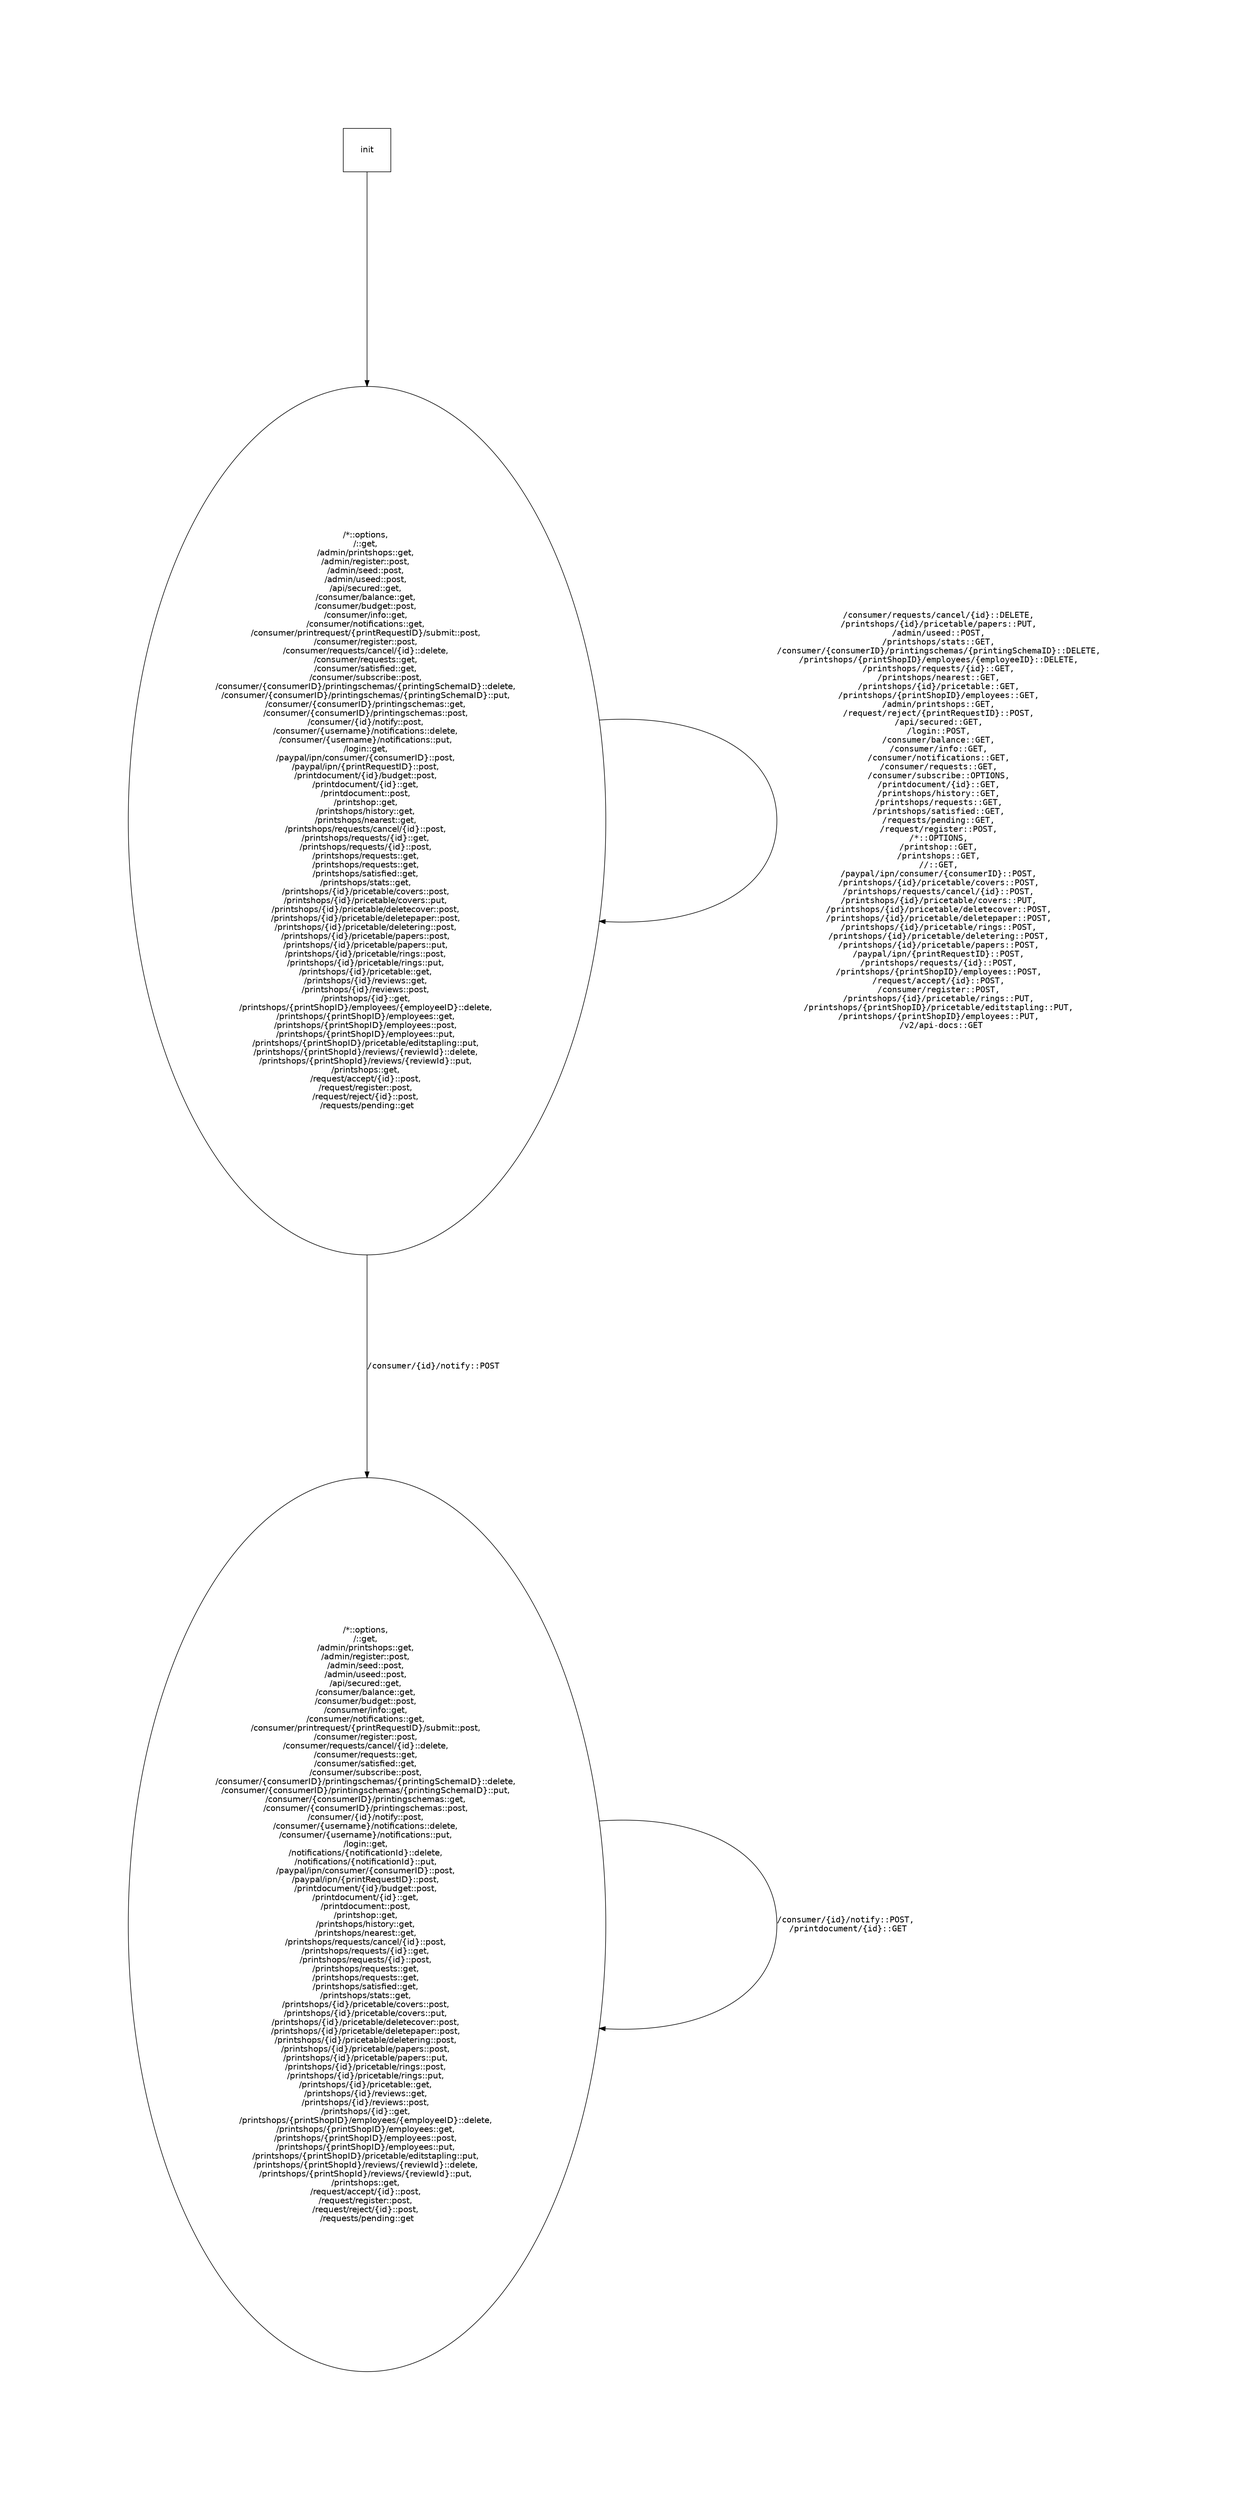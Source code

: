 digraph {
beautify=true
graph [pad="3", nodesep="4", ranksep="5"]
node [ margin=0.4 fontname=Helvetica ]
edge [fontname=Courier fontsize=14]
init [shape=box]init -> "/*::options, \n/::get, \n/admin/printshops::get, \n/admin/register::post, \n/admin/seed::post, \n/admin/useed::post, \n/api/secured::get, \n/consumer/balance::get, \n/consumer/budget::post, \n/consumer/info::get, \n/consumer/notifications::get, \n/consumer/printrequest/{printRequestID}/submit::post, \n/consumer/register::post, \n/consumer/requests/cancel/{id}::delete, \n/consumer/requests::get, \n/consumer/satisfied::get, \n/consumer/subscribe::post, \n/consumer/{consumerID}/printingschemas/{printingSchemaID}::delete, \n/consumer/{consumerID}/printingschemas/{printingSchemaID}::put, \n/consumer/{consumerID}/printingschemas::get, \n/consumer/{consumerID}/printingschemas::post, \n/consumer/{id}/notify::post, \n/consumer/{username}/notifications::delete, \n/consumer/{username}/notifications::put, \n/login::get, \n/paypal/ipn/consumer/{consumerID}::post, \n/paypal/ipn/{printRequestID}::post, \n/printdocument/{id}/budget::post, \n/printdocument/{id}::get, \n/printdocument::post, \n/printshop::get, \n/printshops/history::get, \n/printshops/nearest::get, \n/printshops/requests/cancel/{id}::post, \n/printshops/requests/{id}::get, \n/printshops/requests/{id}::post, \n/printshops/requests::get, \n/printshops/requests::get, \n/printshops/satisfied::get, \n/printshops/stats::get, \n/printshops/{id}/pricetable/covers::post, \n/printshops/{id}/pricetable/covers::put, \n/printshops/{id}/pricetable/deletecover::post, \n/printshops/{id}/pricetable/deletepaper::post, \n/printshops/{id}/pricetable/deletering::post, \n/printshops/{id}/pricetable/papers::post, \n/printshops/{id}/pricetable/papers::put, \n/printshops/{id}/pricetable/rings::post, \n/printshops/{id}/pricetable/rings::put, \n/printshops/{id}/pricetable::get, \n/printshops/{id}/reviews::get, \n/printshops/{id}/reviews::post, \n/printshops/{id}::get, \n/printshops/{printShopID}/employees/{employeeID}::delete, \n/printshops/{printShopID}/employees::get, \n/printshops/{printShopID}/employees::post, \n/printshops/{printShopID}/employees::put, \n/printshops/{printShopID}/pricetable/editstapling::put, \n/printshops/{printShopId}/reviews/{reviewId}::delete, \n/printshops/{printShopId}/reviews/{reviewId}::put, \n/printshops::get, \n/request/accept/{id}::post, \n/request/register::post, \n/request/reject/{id}::post, \n/requests/pending::get"
"/*::options, \n/::get, \n/admin/printshops::get, \n/admin/register::post, \n/admin/seed::post, \n/admin/useed::post, \n/api/secured::get, \n/consumer/balance::get, \n/consumer/budget::post, \n/consumer/info::get, \n/consumer/notifications::get, \n/consumer/printrequest/{printRequestID}/submit::post, \n/consumer/register::post, \n/consumer/requests/cancel/{id}::delete, \n/consumer/requests::get, \n/consumer/satisfied::get, \n/consumer/subscribe::post, \n/consumer/{consumerID}/printingschemas/{printingSchemaID}::delete, \n/consumer/{consumerID}/printingschemas/{printingSchemaID}::put, \n/consumer/{consumerID}/printingschemas::get, \n/consumer/{consumerID}/printingschemas::post, \n/consumer/{id}/notify::post, \n/consumer/{username}/notifications::delete, \n/consumer/{username}/notifications::put, \n/login::get, \n/paypal/ipn/consumer/{consumerID}::post, \n/paypal/ipn/{printRequestID}::post, \n/printdocument/{id}/budget::post, \n/printdocument/{id}::get, \n/printdocument::post, \n/printshop::get, \n/printshops/history::get, \n/printshops/nearest::get, \n/printshops/requests/cancel/{id}::post, \n/printshops/requests/{id}::get, \n/printshops/requests/{id}::post, \n/printshops/requests::get, \n/printshops/requests::get, \n/printshops/satisfied::get, \n/printshops/stats::get, \n/printshops/{id}/pricetable/covers::post, \n/printshops/{id}/pricetable/covers::put, \n/printshops/{id}/pricetable/deletecover::post, \n/printshops/{id}/pricetable/deletepaper::post, \n/printshops/{id}/pricetable/deletering::post, \n/printshops/{id}/pricetable/papers::post, \n/printshops/{id}/pricetable/papers::put, \n/printshops/{id}/pricetable/rings::post, \n/printshops/{id}/pricetable/rings::put, \n/printshops/{id}/pricetable::get, \n/printshops/{id}/reviews::get, \n/printshops/{id}/reviews::post, \n/printshops/{id}::get, \n/printshops/{printShopID}/employees/{employeeID}::delete, \n/printshops/{printShopID}/employees::get, \n/printshops/{printShopID}/employees::post, \n/printshops/{printShopID}/employees::put, \n/printshops/{printShopID}/pricetable/editstapling::put, \n/printshops/{printShopId}/reviews/{reviewId}::delete, \n/printshops/{printShopId}/reviews/{reviewId}::put, \n/printshops::get, \n/request/accept/{id}::post, \n/request/register::post, \n/request/reject/{id}::post, \n/requests/pending::get" -> "/*::options, \n/::get, \n/admin/printshops::get, \n/admin/register::post, \n/admin/seed::post, \n/admin/useed::post, \n/api/secured::get, \n/consumer/balance::get, \n/consumer/budget::post, \n/consumer/info::get, \n/consumer/notifications::get, \n/consumer/printrequest/{printRequestID}/submit::post, \n/consumer/register::post, \n/consumer/requests/cancel/{id}::delete, \n/consumer/requests::get, \n/consumer/satisfied::get, \n/consumer/subscribe::post, \n/consumer/{consumerID}/printingschemas/{printingSchemaID}::delete, \n/consumer/{consumerID}/printingschemas/{printingSchemaID}::put, \n/consumer/{consumerID}/printingschemas::get, \n/consumer/{consumerID}/printingschemas::post, \n/consumer/{id}/notify::post, \n/consumer/{username}/notifications::delete, \n/consumer/{username}/notifications::put, \n/login::get, \n/paypal/ipn/consumer/{consumerID}::post, \n/paypal/ipn/{printRequestID}::post, \n/printdocument/{id}/budget::post, \n/printdocument/{id}::get, \n/printdocument::post, \n/printshop::get, \n/printshops/history::get, \n/printshops/nearest::get, \n/printshops/requests/cancel/{id}::post, \n/printshops/requests/{id}::get, \n/printshops/requests/{id}::post, \n/printshops/requests::get, \n/printshops/requests::get, \n/printshops/satisfied::get, \n/printshops/stats::get, \n/printshops/{id}/pricetable/covers::post, \n/printshops/{id}/pricetable/covers::put, \n/printshops/{id}/pricetable/deletecover::post, \n/printshops/{id}/pricetable/deletepaper::post, \n/printshops/{id}/pricetable/deletering::post, \n/printshops/{id}/pricetable/papers::post, \n/printshops/{id}/pricetable/papers::put, \n/printshops/{id}/pricetable/rings::post, \n/printshops/{id}/pricetable/rings::put, \n/printshops/{id}/pricetable::get, \n/printshops/{id}/reviews::get, \n/printshops/{id}/reviews::post, \n/printshops/{id}::get, \n/printshops/{printShopID}/employees/{employeeID}::delete, \n/printshops/{printShopID}/employees::get, \n/printshops/{printShopID}/employees::post, \n/printshops/{printShopID}/employees::put, \n/printshops/{printShopID}/pricetable/editstapling::put, \n/printshops/{printShopId}/reviews/{reviewId}::delete, \n/printshops/{printShopId}/reviews/{reviewId}::put, \n/printshops::get, \n/request/accept/{id}::post, \n/request/register::post, \n/request/reject/{id}::post, \n/requests/pending::get" [labeldistance="0.5" label="/consumer/requests/cancel/{id}::DELETE, \n/printshops/{id}/pricetable/papers::PUT, \n/admin/useed::POST, \n/printshops/stats::GET, \n/consumer/{consumerID}/printingschemas/{printingSchemaID}::DELETE, \n/printshops/{printShopID}/employees/{employeeID}::DELETE, \n/printshops/requests/{id}::GET, \n/printshops/nearest::GET, \n/printshops/{id}/pricetable::GET, \n/printshops/{printShopID}/employees::GET, \n/admin/printshops::GET, \n/request/reject/{printRequestID}::POST, \n/api/secured::GET, \n/login::POST, \n/consumer/balance::GET, \n/consumer/info::GET, \n/consumer/notifications::GET, \n/consumer/requests::GET, \n/consumer/subscribe::OPTIONS, \n/printdocument/{id}::GET, \n/printshops/history::GET, \n/printshops/requests::GET, \n/printshops/satisfied::GET, \n/requests/pending::GET, \n/request/register::POST, \n/*::OPTIONS, \n/printshop::GET, \n/printshops::GET, \n//::GET, \n/paypal/ipn/consumer/{consumerID}::POST, \n/printshops/{id}/pricetable/covers::POST, \n/printshops/requests/cancel/{id}::POST, \n/printshops/{id}/pricetable/covers::PUT, \n/printshops/{id}/pricetable/deletecover::POST, \n/printshops/{id}/pricetable/deletepaper::POST, \n/printshops/{id}/pricetable/rings::POST, \n/printshops/{id}/pricetable/deletering::POST, \n/printshops/{id}/pricetable/papers::POST, \n/paypal/ipn/{printRequestID}::POST, \n/printshops/requests/{id}::POST, \n/printshops/{printShopID}/employees::POST, \n/request/accept/{id}::POST, \n/consumer/register::POST, \n/printshops/{id}/pricetable/rings::PUT, \n/printshops/{printShopID}/pricetable/editstapling::PUT, \n/printshops/{printShopID}/employees::PUT, \n/v2/api-docs::GET"]
"/*::options, \n/::get, \n/admin/printshops::get, \n/admin/register::post, \n/admin/seed::post, \n/admin/useed::post, \n/api/secured::get, \n/consumer/balance::get, \n/consumer/budget::post, \n/consumer/info::get, \n/consumer/notifications::get, \n/consumer/printrequest/{printRequestID}/submit::post, \n/consumer/register::post, \n/consumer/requests/cancel/{id}::delete, \n/consumer/requests::get, \n/consumer/satisfied::get, \n/consumer/subscribe::post, \n/consumer/{consumerID}/printingschemas/{printingSchemaID}::delete, \n/consumer/{consumerID}/printingschemas/{printingSchemaID}::put, \n/consumer/{consumerID}/printingschemas::get, \n/consumer/{consumerID}/printingschemas::post, \n/consumer/{id}/notify::post, \n/consumer/{username}/notifications::delete, \n/consumer/{username}/notifications::put, \n/login::get, \n/paypal/ipn/consumer/{consumerID}::post, \n/paypal/ipn/{printRequestID}::post, \n/printdocument/{id}/budget::post, \n/printdocument/{id}::get, \n/printdocument::post, \n/printshop::get, \n/printshops/history::get, \n/printshops/nearest::get, \n/printshops/requests/cancel/{id}::post, \n/printshops/requests/{id}::get, \n/printshops/requests/{id}::post, \n/printshops/requests::get, \n/printshops/requests::get, \n/printshops/satisfied::get, \n/printshops/stats::get, \n/printshops/{id}/pricetable/covers::post, \n/printshops/{id}/pricetable/covers::put, \n/printshops/{id}/pricetable/deletecover::post, \n/printshops/{id}/pricetable/deletepaper::post, \n/printshops/{id}/pricetable/deletering::post, \n/printshops/{id}/pricetable/papers::post, \n/printshops/{id}/pricetable/papers::put, \n/printshops/{id}/pricetable/rings::post, \n/printshops/{id}/pricetable/rings::put, \n/printshops/{id}/pricetable::get, \n/printshops/{id}/reviews::get, \n/printshops/{id}/reviews::post, \n/printshops/{id}::get, \n/printshops/{printShopID}/employees/{employeeID}::delete, \n/printshops/{printShopID}/employees::get, \n/printshops/{printShopID}/employees::post, \n/printshops/{printShopID}/employees::put, \n/printshops/{printShopID}/pricetable/editstapling::put, \n/printshops/{printShopId}/reviews/{reviewId}::delete, \n/printshops/{printShopId}/reviews/{reviewId}::put, \n/printshops::get, \n/request/accept/{id}::post, \n/request/register::post, \n/request/reject/{id}::post, \n/requests/pending::get" -> "/*::options, \n/::get, \n/admin/printshops::get, \n/admin/register::post, \n/admin/seed::post, \n/admin/useed::post, \n/api/secured::get, \n/consumer/balance::get, \n/consumer/budget::post, \n/consumer/info::get, \n/consumer/notifications::get, \n/consumer/printrequest/{printRequestID}/submit::post, \n/consumer/register::post, \n/consumer/requests/cancel/{id}::delete, \n/consumer/requests::get, \n/consumer/satisfied::get, \n/consumer/subscribe::post, \n/consumer/{consumerID}/printingschemas/{printingSchemaID}::delete, \n/consumer/{consumerID}/printingschemas/{printingSchemaID}::put, \n/consumer/{consumerID}/printingschemas::get, \n/consumer/{consumerID}/printingschemas::post, \n/consumer/{id}/notify::post, \n/consumer/{username}/notifications::delete, \n/consumer/{username}/notifications::put, \n/login::get, \n/notifications/{notificationId}::delete, \n/notifications/{notificationId}::put, \n/paypal/ipn/consumer/{consumerID}::post, \n/paypal/ipn/{printRequestID}::post, \n/printdocument/{id}/budget::post, \n/printdocument/{id}::get, \n/printdocument::post, \n/printshop::get, \n/printshops/history::get, \n/printshops/nearest::get, \n/printshops/requests/cancel/{id}::post, \n/printshops/requests/{id}::get, \n/printshops/requests/{id}::post, \n/printshops/requests::get, \n/printshops/requests::get, \n/printshops/satisfied::get, \n/printshops/stats::get, \n/printshops/{id}/pricetable/covers::post, \n/printshops/{id}/pricetable/covers::put, \n/printshops/{id}/pricetable/deletecover::post, \n/printshops/{id}/pricetable/deletepaper::post, \n/printshops/{id}/pricetable/deletering::post, \n/printshops/{id}/pricetable/papers::post, \n/printshops/{id}/pricetable/papers::put, \n/printshops/{id}/pricetable/rings::post, \n/printshops/{id}/pricetable/rings::put, \n/printshops/{id}/pricetable::get, \n/printshops/{id}/reviews::get, \n/printshops/{id}/reviews::post, \n/printshops/{id}::get, \n/printshops/{printShopID}/employees/{employeeID}::delete, \n/printshops/{printShopID}/employees::get, \n/printshops/{printShopID}/employees::post, \n/printshops/{printShopID}/employees::put, \n/printshops/{printShopID}/pricetable/editstapling::put, \n/printshops/{printShopId}/reviews/{reviewId}::delete, \n/printshops/{printShopId}/reviews/{reviewId}::put, \n/printshops::get, \n/request/accept/{id}::post, \n/request/register::post, \n/request/reject/{id}::post, \n/requests/pending::get" [labeldistance="0.5" label="/consumer/{id}/notify::POST"]
"/*::options, \n/::get, \n/admin/printshops::get, \n/admin/register::post, \n/admin/seed::post, \n/admin/useed::post, \n/api/secured::get, \n/consumer/balance::get, \n/consumer/budget::post, \n/consumer/info::get, \n/consumer/notifications::get, \n/consumer/printrequest/{printRequestID}/submit::post, \n/consumer/register::post, \n/consumer/requests/cancel/{id}::delete, \n/consumer/requests::get, \n/consumer/satisfied::get, \n/consumer/subscribe::post, \n/consumer/{consumerID}/printingschemas/{printingSchemaID}::delete, \n/consumer/{consumerID}/printingschemas/{printingSchemaID}::put, \n/consumer/{consumerID}/printingschemas::get, \n/consumer/{consumerID}/printingschemas::post, \n/consumer/{id}/notify::post, \n/consumer/{username}/notifications::delete, \n/consumer/{username}/notifications::put, \n/login::get, \n/notifications/{notificationId}::delete, \n/notifications/{notificationId}::put, \n/paypal/ipn/consumer/{consumerID}::post, \n/paypal/ipn/{printRequestID}::post, \n/printdocument/{id}/budget::post, \n/printdocument/{id}::get, \n/printdocument::post, \n/printshop::get, \n/printshops/history::get, \n/printshops/nearest::get, \n/printshops/requests/cancel/{id}::post, \n/printshops/requests/{id}::get, \n/printshops/requests/{id}::post, \n/printshops/requests::get, \n/printshops/requests::get, \n/printshops/satisfied::get, \n/printshops/stats::get, \n/printshops/{id}/pricetable/covers::post, \n/printshops/{id}/pricetable/covers::put, \n/printshops/{id}/pricetable/deletecover::post, \n/printshops/{id}/pricetable/deletepaper::post, \n/printshops/{id}/pricetable/deletering::post, \n/printshops/{id}/pricetable/papers::post, \n/printshops/{id}/pricetable/papers::put, \n/printshops/{id}/pricetable/rings::post, \n/printshops/{id}/pricetable/rings::put, \n/printshops/{id}/pricetable::get, \n/printshops/{id}/reviews::get, \n/printshops/{id}/reviews::post, \n/printshops/{id}::get, \n/printshops/{printShopID}/employees/{employeeID}::delete, \n/printshops/{printShopID}/employees::get, \n/printshops/{printShopID}/employees::post, \n/printshops/{printShopID}/employees::put, \n/printshops/{printShopID}/pricetable/editstapling::put, \n/printshops/{printShopId}/reviews/{reviewId}::delete, \n/printshops/{printShopId}/reviews/{reviewId}::put, \n/printshops::get, \n/request/accept/{id}::post, \n/request/register::post, \n/request/reject/{id}::post, \n/requests/pending::get" -> "/*::options, \n/::get, \n/admin/printshops::get, \n/admin/register::post, \n/admin/seed::post, \n/admin/useed::post, \n/api/secured::get, \n/consumer/balance::get, \n/consumer/budget::post, \n/consumer/info::get, \n/consumer/notifications::get, \n/consumer/printrequest/{printRequestID}/submit::post, \n/consumer/register::post, \n/consumer/requests/cancel/{id}::delete, \n/consumer/requests::get, \n/consumer/satisfied::get, \n/consumer/subscribe::post, \n/consumer/{consumerID}/printingschemas/{printingSchemaID}::delete, \n/consumer/{consumerID}/printingschemas/{printingSchemaID}::put, \n/consumer/{consumerID}/printingschemas::get, \n/consumer/{consumerID}/printingschemas::post, \n/consumer/{id}/notify::post, \n/consumer/{username}/notifications::delete, \n/consumer/{username}/notifications::put, \n/login::get, \n/notifications/{notificationId}::delete, \n/notifications/{notificationId}::put, \n/paypal/ipn/consumer/{consumerID}::post, \n/paypal/ipn/{printRequestID}::post, \n/printdocument/{id}/budget::post, \n/printdocument/{id}::get, \n/printdocument::post, \n/printshop::get, \n/printshops/history::get, \n/printshops/nearest::get, \n/printshops/requests/cancel/{id}::post, \n/printshops/requests/{id}::get, \n/printshops/requests/{id}::post, \n/printshops/requests::get, \n/printshops/requests::get, \n/printshops/satisfied::get, \n/printshops/stats::get, \n/printshops/{id}/pricetable/covers::post, \n/printshops/{id}/pricetable/covers::put, \n/printshops/{id}/pricetable/deletecover::post, \n/printshops/{id}/pricetable/deletepaper::post, \n/printshops/{id}/pricetable/deletering::post, \n/printshops/{id}/pricetable/papers::post, \n/printshops/{id}/pricetable/papers::put, \n/printshops/{id}/pricetable/rings::post, \n/printshops/{id}/pricetable/rings::put, \n/printshops/{id}/pricetable::get, \n/printshops/{id}/reviews::get, \n/printshops/{id}/reviews::post, \n/printshops/{id}::get, \n/printshops/{printShopID}/employees/{employeeID}::delete, \n/printshops/{printShopID}/employees::get, \n/printshops/{printShopID}/employees::post, \n/printshops/{printShopID}/employees::put, \n/printshops/{printShopID}/pricetable/editstapling::put, \n/printshops/{printShopId}/reviews/{reviewId}::delete, \n/printshops/{printShopId}/reviews/{reviewId}::put, \n/printshops::get, \n/request/accept/{id}::post, \n/request/register::post, \n/request/reject/{id}::post, \n/requests/pending::get" [labeldistance="0.5" label="/consumer/{id}/notify::POST, \n/printdocument/{id}::GET"]
}